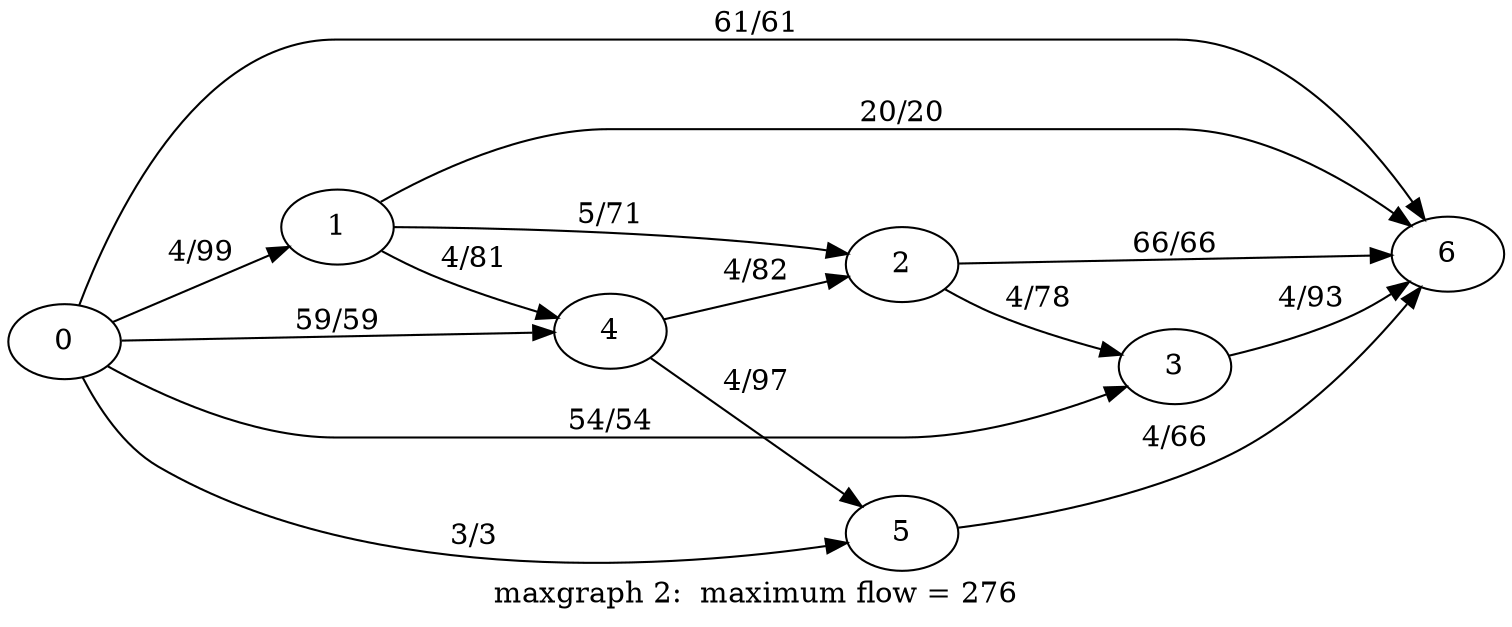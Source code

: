 digraph g{

rankdir = LR
0 -> 1 [label = " 4/99 "];
0 -> 3 [label = " 54/54 "];
0 -> 4 [label = " 59/59 "];
0 -> 5 [label = " 3/3 "];
0 -> 6 [label = " 61/61 "];
1 -> 2 [label = " 5/71 "];
1 -> 4 [label = " 4/81 "];
1 -> 6 [label = " 20/20 "];
2 -> 3 [label = " 4/78 "];
2 -> 6 [label = " 66/66 "];
3 -> 6 [label = " 4/93 "];
4 -> 2 [label = " 4/82 "];
4 -> 5 [label = " 4/97 "];
5 -> 6 [label = " 4/66 "];

label = " maxgraph 2:  maximum flow = 276 "
}
